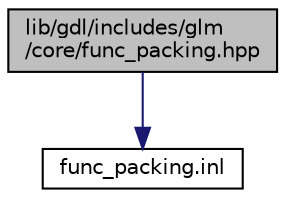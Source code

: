 digraph "lib/gdl/includes/glm/core/func_packing.hpp"
{
  edge [fontname="Helvetica",fontsize="10",labelfontname="Helvetica",labelfontsize="10"];
  node [fontname="Helvetica",fontsize="10",shape=record];
  Node1 [label="lib/gdl/includes/glm\l/core/func_packing.hpp",height=0.2,width=0.4,color="black", fillcolor="grey75", style="filled", fontcolor="black"];
  Node1 -> Node2 [color="midnightblue",fontsize="10",style="solid",fontname="Helvetica"];
  Node2 [label="func_packing.inl",height=0.2,width=0.4,color="black", fillcolor="white", style="filled",URL="$func__packing_8inl.html"];
}
